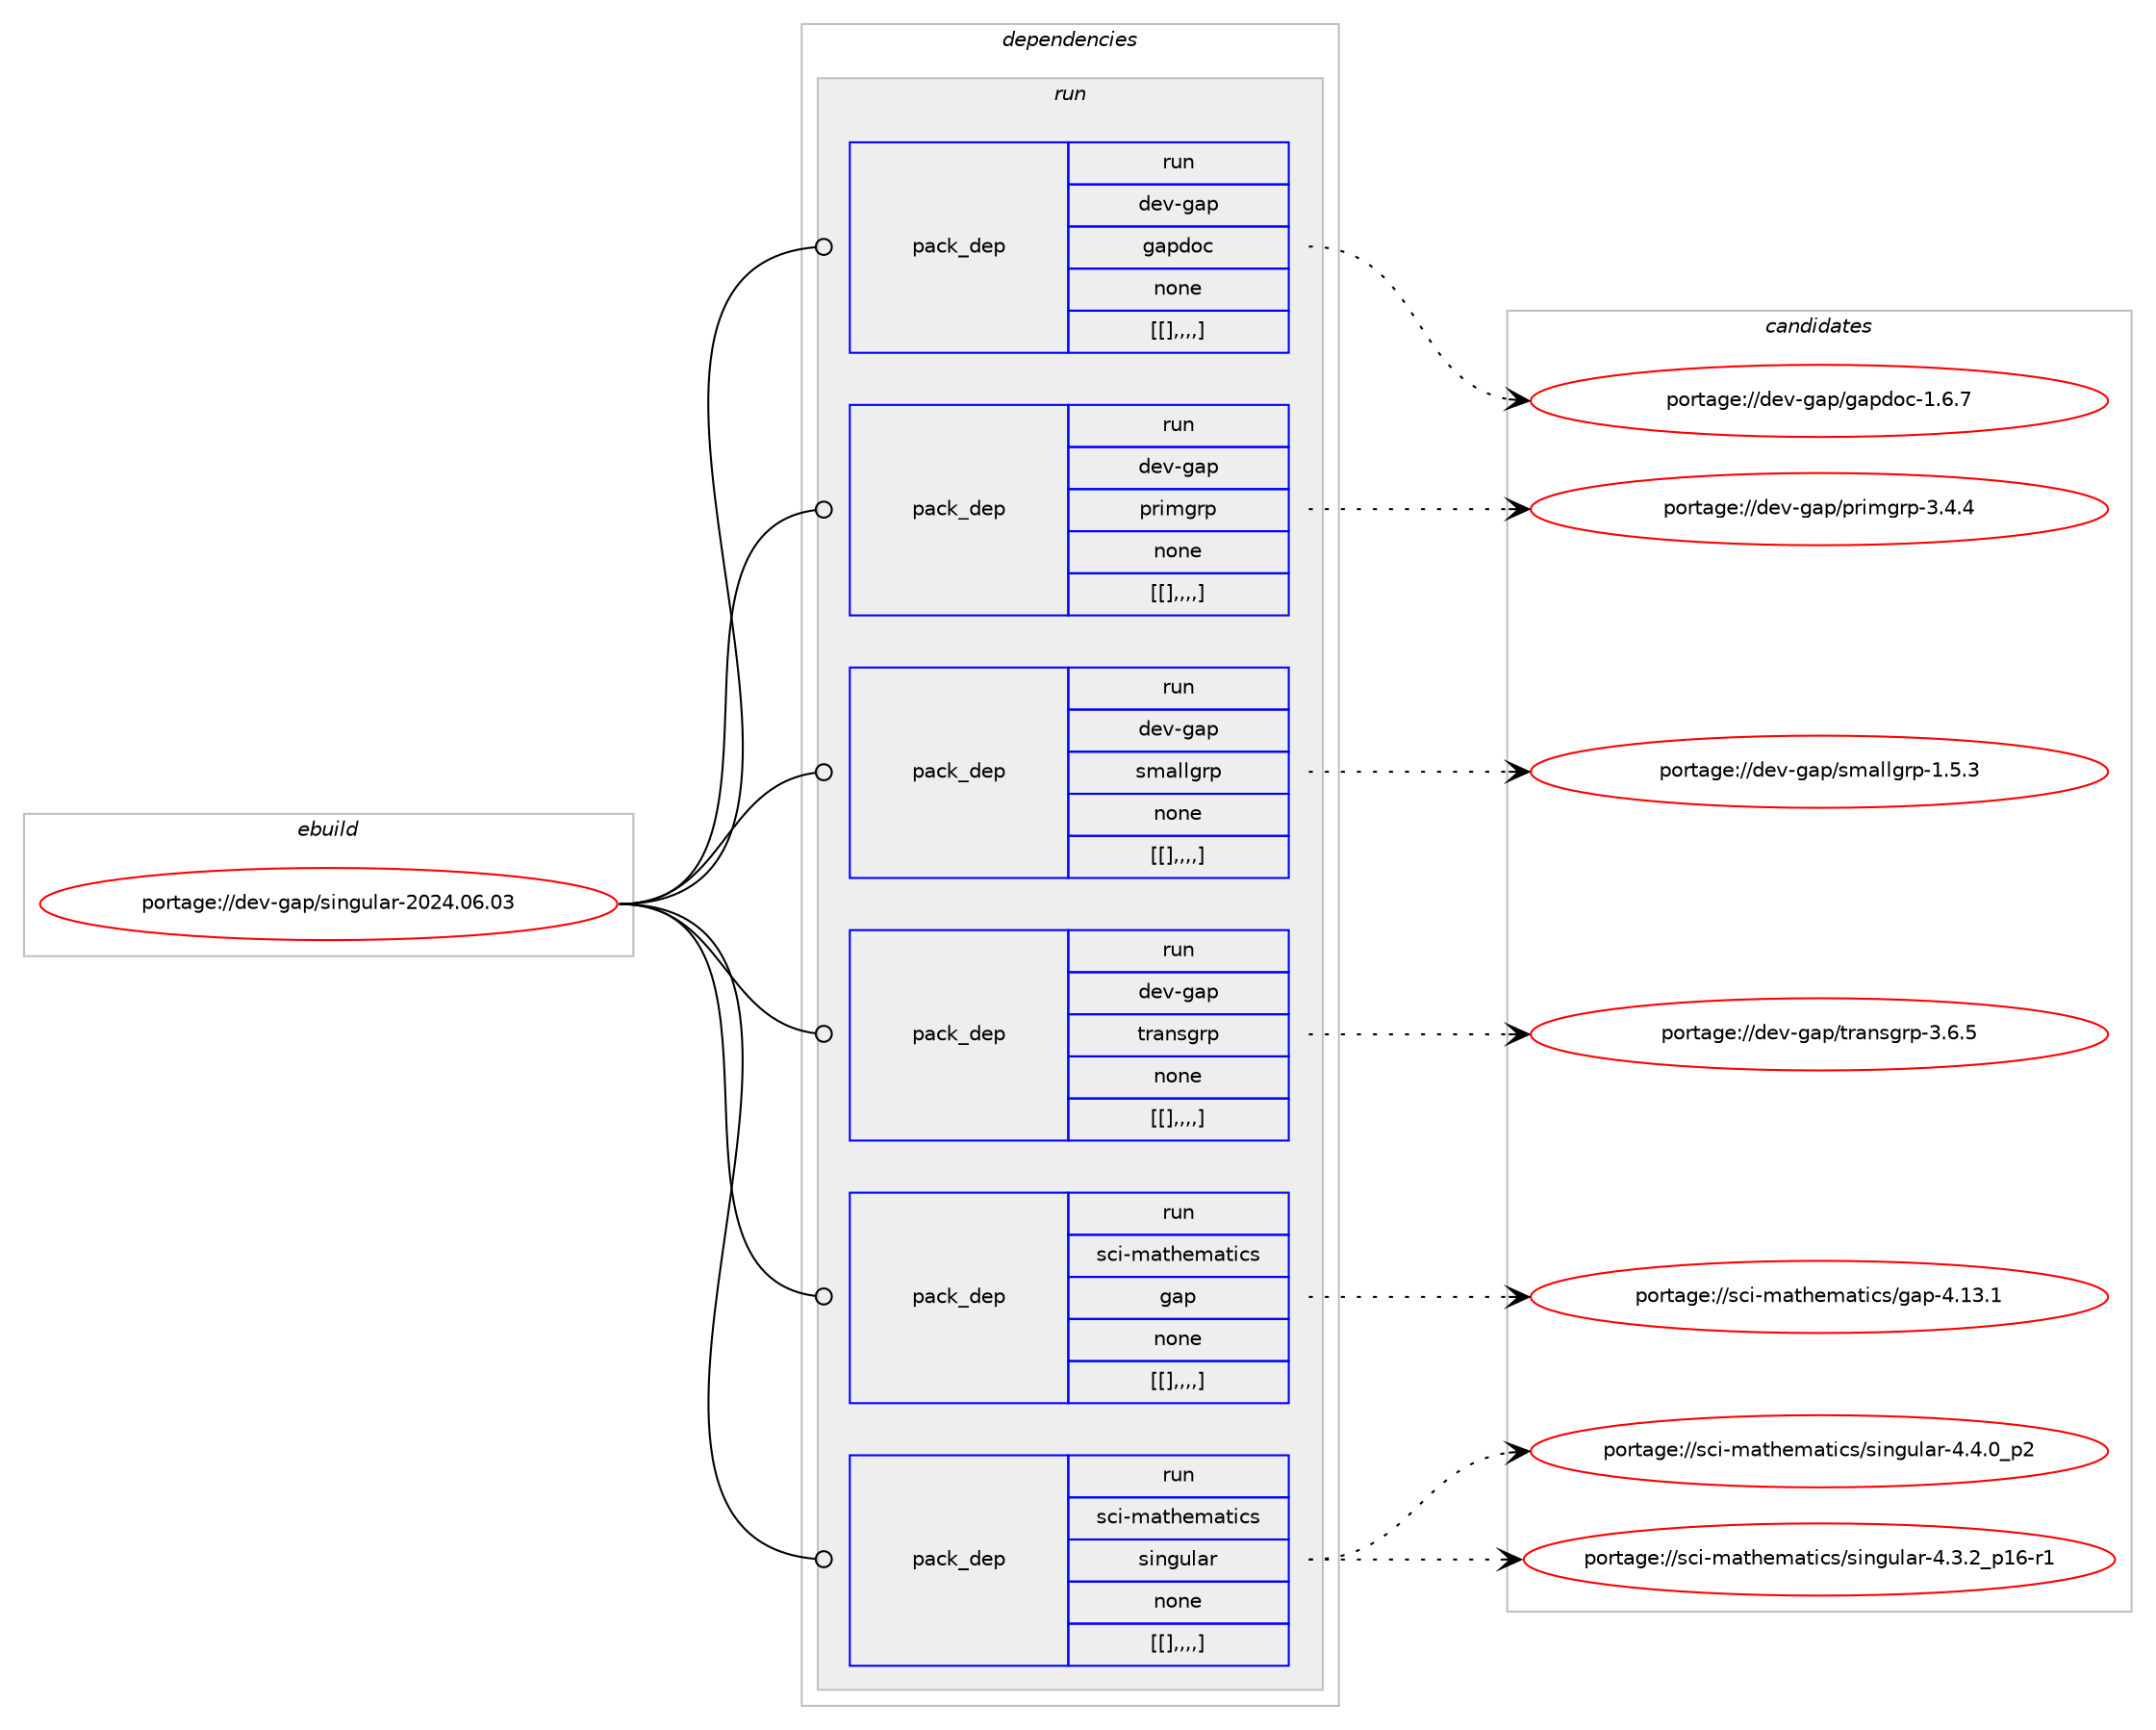 digraph prolog {

# *************
# Graph options
# *************

newrank=true;
concentrate=true;
compound=true;
graph [rankdir=LR,fontname=Helvetica,fontsize=10,ranksep=1.5];#, ranksep=2.5, nodesep=0.2];
edge  [arrowhead=vee];
node  [fontname=Helvetica,fontsize=10];

# **********
# The ebuild
# **********

subgraph cluster_leftcol {
color=gray;
label=<<i>ebuild</i>>;
id [label="portage://dev-gap/singular-2024.06.03", color=red, width=4, href="../dev-gap/singular-2024.06.03.svg"];
}

# ****************
# The dependencies
# ****************

subgraph cluster_midcol {
color=gray;
label=<<i>dependencies</i>>;
subgraph cluster_compile {
fillcolor="#eeeeee";
style=filled;
label=<<i>compile</i>>;
}
subgraph cluster_compileandrun {
fillcolor="#eeeeee";
style=filled;
label=<<i>compile and run</i>>;
}
subgraph cluster_run {
fillcolor="#eeeeee";
style=filled;
label=<<i>run</i>>;
subgraph pack54861 {
dependency76474 [label=<<TABLE BORDER="0" CELLBORDER="1" CELLSPACING="0" CELLPADDING="4" WIDTH="220"><TR><TD ROWSPAN="6" CELLPADDING="30">pack_dep</TD></TR><TR><TD WIDTH="110">run</TD></TR><TR><TD>dev-gap</TD></TR><TR><TD>gapdoc</TD></TR><TR><TD>none</TD></TR><TR><TD>[[],,,,]</TD></TR></TABLE>>, shape=none, color=blue];
}
id:e -> dependency76474:w [weight=20,style="solid",arrowhead="odot"];
subgraph pack54862 {
dependency76475 [label=<<TABLE BORDER="0" CELLBORDER="1" CELLSPACING="0" CELLPADDING="4" WIDTH="220"><TR><TD ROWSPAN="6" CELLPADDING="30">pack_dep</TD></TR><TR><TD WIDTH="110">run</TD></TR><TR><TD>dev-gap</TD></TR><TR><TD>primgrp</TD></TR><TR><TD>none</TD></TR><TR><TD>[[],,,,]</TD></TR></TABLE>>, shape=none, color=blue];
}
id:e -> dependency76475:w [weight=20,style="solid",arrowhead="odot"];
subgraph pack54863 {
dependency76476 [label=<<TABLE BORDER="0" CELLBORDER="1" CELLSPACING="0" CELLPADDING="4" WIDTH="220"><TR><TD ROWSPAN="6" CELLPADDING="30">pack_dep</TD></TR><TR><TD WIDTH="110">run</TD></TR><TR><TD>dev-gap</TD></TR><TR><TD>smallgrp</TD></TR><TR><TD>none</TD></TR><TR><TD>[[],,,,]</TD></TR></TABLE>>, shape=none, color=blue];
}
id:e -> dependency76476:w [weight=20,style="solid",arrowhead="odot"];
subgraph pack54864 {
dependency76477 [label=<<TABLE BORDER="0" CELLBORDER="1" CELLSPACING="0" CELLPADDING="4" WIDTH="220"><TR><TD ROWSPAN="6" CELLPADDING="30">pack_dep</TD></TR><TR><TD WIDTH="110">run</TD></TR><TR><TD>dev-gap</TD></TR><TR><TD>transgrp</TD></TR><TR><TD>none</TD></TR><TR><TD>[[],,,,]</TD></TR></TABLE>>, shape=none, color=blue];
}
id:e -> dependency76477:w [weight=20,style="solid",arrowhead="odot"];
subgraph pack54865 {
dependency76478 [label=<<TABLE BORDER="0" CELLBORDER="1" CELLSPACING="0" CELLPADDING="4" WIDTH="220"><TR><TD ROWSPAN="6" CELLPADDING="30">pack_dep</TD></TR><TR><TD WIDTH="110">run</TD></TR><TR><TD>sci-mathematics</TD></TR><TR><TD>gap</TD></TR><TR><TD>none</TD></TR><TR><TD>[[],,,,]</TD></TR></TABLE>>, shape=none, color=blue];
}
id:e -> dependency76478:w [weight=20,style="solid",arrowhead="odot"];
subgraph pack54866 {
dependency76479 [label=<<TABLE BORDER="0" CELLBORDER="1" CELLSPACING="0" CELLPADDING="4" WIDTH="220"><TR><TD ROWSPAN="6" CELLPADDING="30">pack_dep</TD></TR><TR><TD WIDTH="110">run</TD></TR><TR><TD>sci-mathematics</TD></TR><TR><TD>singular</TD></TR><TR><TD>none</TD></TR><TR><TD>[[],,,,]</TD></TR></TABLE>>, shape=none, color=blue];
}
id:e -> dependency76479:w [weight=20,style="solid",arrowhead="odot"];
}
}

# **************
# The candidates
# **************

subgraph cluster_choices {
rank=same;
color=gray;
label=<<i>candidates</i>>;

subgraph choice54861 {
color=black;
nodesep=1;
choice1001011184510397112471039711210011199454946544655 [label="portage://dev-gap/gapdoc-1.6.7", color=red, width=4,href="../dev-gap/gapdoc-1.6.7.svg"];
dependency76474:e -> choice1001011184510397112471039711210011199454946544655:w [style=dotted,weight="100"];
}
subgraph choice54862 {
color=black;
nodesep=1;
choice100101118451039711247112114105109103114112455146524652 [label="portage://dev-gap/primgrp-3.4.4", color=red, width=4,href="../dev-gap/primgrp-3.4.4.svg"];
dependency76475:e -> choice100101118451039711247112114105109103114112455146524652:w [style=dotted,weight="100"];
}
subgraph choice54863 {
color=black;
nodesep=1;
choice10010111845103971124711510997108108103114112454946534651 [label="portage://dev-gap/smallgrp-1.5.3", color=red, width=4,href="../dev-gap/smallgrp-1.5.3.svg"];
dependency76476:e -> choice10010111845103971124711510997108108103114112454946534651:w [style=dotted,weight="100"];
}
subgraph choice54864 {
color=black;
nodesep=1;
choice10010111845103971124711611497110115103114112455146544653 [label="portage://dev-gap/transgrp-3.6.5", color=red, width=4,href="../dev-gap/transgrp-3.6.5.svg"];
dependency76477:e -> choice10010111845103971124711611497110115103114112455146544653:w [style=dotted,weight="100"];
}
subgraph choice54865 {
color=black;
nodesep=1;
choice1159910545109971161041011099711610599115471039711245524649514649 [label="portage://sci-mathematics/gap-4.13.1", color=red, width=4,href="../sci-mathematics/gap-4.13.1.svg"];
dependency76478:e -> choice1159910545109971161041011099711610599115471039711245524649514649:w [style=dotted,weight="100"];
}
subgraph choice54866 {
color=black;
nodesep=1;
choice115991054510997116104101109971161059911547115105110103117108971144552465246489511250 [label="portage://sci-mathematics/singular-4.4.0_p2", color=red, width=4,href="../sci-mathematics/singular-4.4.0_p2.svg"];
choice115991054510997116104101109971161059911547115105110103117108971144552465146509511249544511449 [label="portage://sci-mathematics/singular-4.3.2_p16-r1", color=red, width=4,href="../sci-mathematics/singular-4.3.2_p16-r1.svg"];
dependency76479:e -> choice115991054510997116104101109971161059911547115105110103117108971144552465246489511250:w [style=dotted,weight="100"];
dependency76479:e -> choice115991054510997116104101109971161059911547115105110103117108971144552465146509511249544511449:w [style=dotted,weight="100"];
}
}

}
